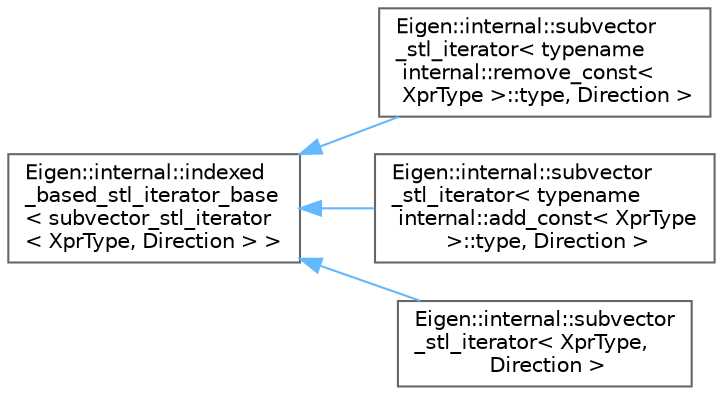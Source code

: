 digraph "Graphical Class Hierarchy"
{
 // LATEX_PDF_SIZE
  bgcolor="transparent";
  edge [fontname=Helvetica,fontsize=10,labelfontname=Helvetica,labelfontsize=10];
  node [fontname=Helvetica,fontsize=10,shape=box,height=0.2,width=0.4];
  rankdir="LR";
  Node0 [id="Node000000",label="Eigen::internal::indexed\l_based_stl_iterator_base\l\< subvector_stl_iterator\l\< XprType, Direction \> \>",height=0.2,width=0.4,color="grey40", fillcolor="white", style="filled",URL="$classEigen_1_1internal_1_1indexed__based__stl__iterator__base.html",tooltip=" "];
  Node0 -> Node1 [id="edge873_Node000000_Node000001",dir="back",color="steelblue1",style="solid",tooltip=" "];
  Node1 [id="Node000001",label="Eigen::internal::subvector\l_stl_iterator\< typename\l internal::remove_const\<\l XprType \>::type, Direction \>",height=0.2,width=0.4,color="grey40", fillcolor="white", style="filled",URL="$classEigen_1_1internal_1_1subvector__stl__iterator.html",tooltip=" "];
  Node0 -> Node2 [id="edge874_Node000000_Node000002",dir="back",color="steelblue1",style="solid",tooltip=" "];
  Node2 [id="Node000002",label="Eigen::internal::subvector\l_stl_iterator\< typename\l internal::add_const\< XprType\l \>::type, Direction \>",height=0.2,width=0.4,color="grey40", fillcolor="white", style="filled",URL="$classEigen_1_1internal_1_1subvector__stl__iterator.html",tooltip=" "];
  Node0 -> Node3 [id="edge875_Node000000_Node000003",dir="back",color="steelblue1",style="solid",tooltip=" "];
  Node3 [id="Node000003",label="Eigen::internal::subvector\l_stl_iterator\< XprType,\l Direction \>",height=0.2,width=0.4,color="grey40", fillcolor="white", style="filled",URL="$classEigen_1_1internal_1_1subvector__stl__iterator.html",tooltip=" "];
}
